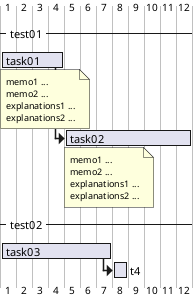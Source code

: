 @startgantt
-- test01 --
[task01] lasts 4 days
note bottom
'note left
memo1 ...
memo2 ...
explanations1 ...
explanations2 ...
end note
[task02] lasts 8 days
[task01] -> [task02]
note bottom
'note left
memo1 ...
memo2 ...
explanations1 ...
explanations2 ...
end note
-- test02 --
[task03] as [t3] lasts 7 days
[t3] -> [t4]
@endgantt
